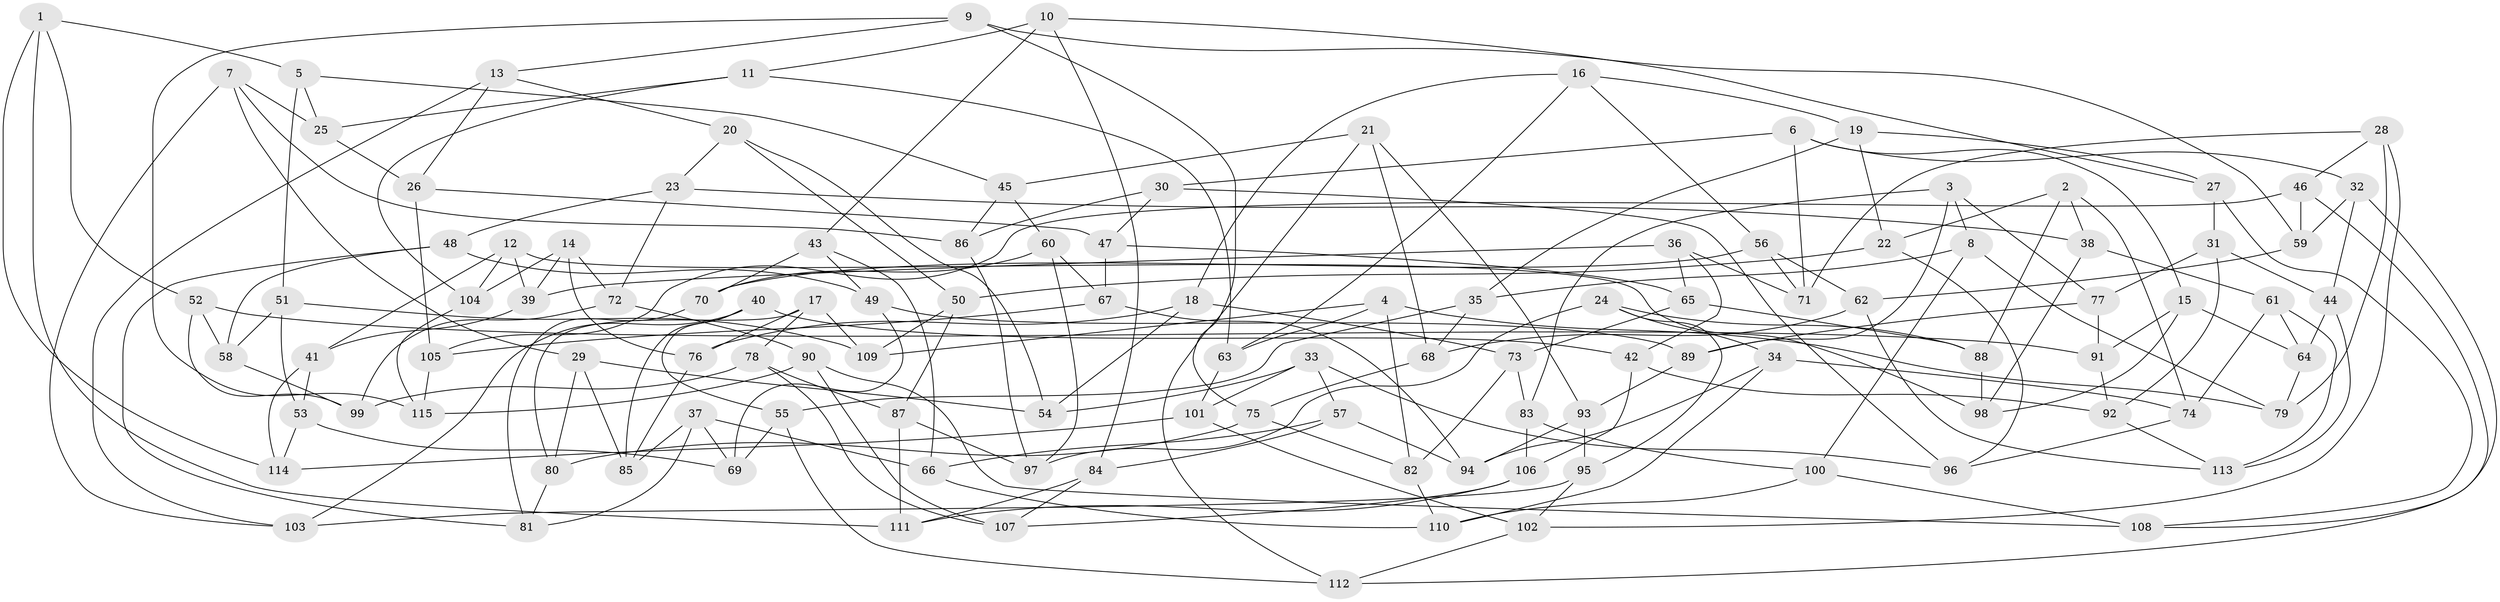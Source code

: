 // Generated by graph-tools (version 1.1) at 2025/58/03/09/25 04:58:01]
// undirected, 115 vertices, 230 edges
graph export_dot {
graph [start="1"]
  node [color=gray90,style=filled];
  1;
  2;
  3;
  4;
  5;
  6;
  7;
  8;
  9;
  10;
  11;
  12;
  13;
  14;
  15;
  16;
  17;
  18;
  19;
  20;
  21;
  22;
  23;
  24;
  25;
  26;
  27;
  28;
  29;
  30;
  31;
  32;
  33;
  34;
  35;
  36;
  37;
  38;
  39;
  40;
  41;
  42;
  43;
  44;
  45;
  46;
  47;
  48;
  49;
  50;
  51;
  52;
  53;
  54;
  55;
  56;
  57;
  58;
  59;
  60;
  61;
  62;
  63;
  64;
  65;
  66;
  67;
  68;
  69;
  70;
  71;
  72;
  73;
  74;
  75;
  76;
  77;
  78;
  79;
  80;
  81;
  82;
  83;
  84;
  85;
  86;
  87;
  88;
  89;
  90;
  91;
  92;
  93;
  94;
  95;
  96;
  97;
  98;
  99;
  100;
  101;
  102;
  103;
  104;
  105;
  106;
  107;
  108;
  109;
  110;
  111;
  112;
  113;
  114;
  115;
  1 -- 111;
  1 -- 52;
  1 -- 114;
  1 -- 5;
  2 -- 88;
  2 -- 74;
  2 -- 38;
  2 -- 22;
  3 -- 83;
  3 -- 8;
  3 -- 89;
  3 -- 77;
  4 -- 82;
  4 -- 63;
  4 -- 109;
  4 -- 79;
  5 -- 51;
  5 -- 45;
  5 -- 25;
  6 -- 30;
  6 -- 71;
  6 -- 15;
  6 -- 32;
  7 -- 86;
  7 -- 29;
  7 -- 25;
  7 -- 103;
  8 -- 35;
  8 -- 100;
  8 -- 79;
  9 -- 13;
  9 -- 115;
  9 -- 75;
  9 -- 59;
  10 -- 43;
  10 -- 11;
  10 -- 84;
  10 -- 27;
  11 -- 25;
  11 -- 104;
  11 -- 63;
  12 -- 41;
  12 -- 104;
  12 -- 98;
  12 -- 39;
  13 -- 20;
  13 -- 26;
  13 -- 103;
  14 -- 104;
  14 -- 72;
  14 -- 76;
  14 -- 39;
  15 -- 98;
  15 -- 64;
  15 -- 91;
  16 -- 56;
  16 -- 19;
  16 -- 18;
  16 -- 63;
  17 -- 109;
  17 -- 78;
  17 -- 80;
  17 -- 76;
  18 -- 54;
  18 -- 76;
  18 -- 73;
  19 -- 22;
  19 -- 27;
  19 -- 35;
  20 -- 23;
  20 -- 54;
  20 -- 50;
  21 -- 112;
  21 -- 93;
  21 -- 45;
  21 -- 68;
  22 -- 50;
  22 -- 96;
  23 -- 48;
  23 -- 72;
  23 -- 38;
  24 -- 88;
  24 -- 97;
  24 -- 95;
  24 -- 34;
  25 -- 26;
  26 -- 105;
  26 -- 47;
  27 -- 108;
  27 -- 31;
  28 -- 71;
  28 -- 102;
  28 -- 46;
  28 -- 79;
  29 -- 54;
  29 -- 85;
  29 -- 80;
  30 -- 96;
  30 -- 86;
  30 -- 47;
  31 -- 44;
  31 -- 77;
  31 -- 92;
  32 -- 108;
  32 -- 44;
  32 -- 59;
  33 -- 101;
  33 -- 96;
  33 -- 54;
  33 -- 57;
  34 -- 74;
  34 -- 94;
  34 -- 110;
  35 -- 68;
  35 -- 55;
  36 -- 39;
  36 -- 65;
  36 -- 42;
  36 -- 71;
  37 -- 66;
  37 -- 81;
  37 -- 69;
  37 -- 85;
  38 -- 98;
  38 -- 61;
  39 -- 41;
  40 -- 42;
  40 -- 55;
  40 -- 85;
  40 -- 103;
  41 -- 114;
  41 -- 53;
  42 -- 92;
  42 -- 106;
  43 -- 66;
  43 -- 49;
  43 -- 70;
  44 -- 64;
  44 -- 113;
  45 -- 60;
  45 -- 86;
  46 -- 59;
  46 -- 112;
  46 -- 105;
  47 -- 67;
  47 -- 65;
  48 -- 49;
  48 -- 81;
  48 -- 58;
  49 -- 89;
  49 -- 69;
  50 -- 109;
  50 -- 87;
  51 -- 109;
  51 -- 58;
  51 -- 53;
  52 -- 99;
  52 -- 91;
  52 -- 58;
  53 -- 114;
  53 -- 69;
  55 -- 69;
  55 -- 112;
  56 -- 71;
  56 -- 62;
  56 -- 70;
  57 -- 84;
  57 -- 94;
  57 -- 66;
  58 -- 99;
  59 -- 62;
  60 -- 70;
  60 -- 67;
  60 -- 97;
  61 -- 64;
  61 -- 74;
  61 -- 113;
  62 -- 68;
  62 -- 113;
  63 -- 101;
  64 -- 79;
  65 -- 88;
  65 -- 73;
  66 -- 110;
  67 -- 94;
  67 -- 105;
  68 -- 75;
  70 -- 81;
  72 -- 90;
  72 -- 99;
  73 -- 83;
  73 -- 82;
  74 -- 96;
  75 -- 80;
  75 -- 82;
  76 -- 85;
  77 -- 89;
  77 -- 91;
  78 -- 107;
  78 -- 99;
  78 -- 87;
  80 -- 81;
  82 -- 110;
  83 -- 106;
  83 -- 100;
  84 -- 111;
  84 -- 107;
  86 -- 97;
  87 -- 97;
  87 -- 111;
  88 -- 98;
  89 -- 93;
  90 -- 108;
  90 -- 115;
  90 -- 107;
  91 -- 92;
  92 -- 113;
  93 -- 94;
  93 -- 95;
  95 -- 103;
  95 -- 102;
  100 -- 108;
  100 -- 110;
  101 -- 114;
  101 -- 102;
  102 -- 112;
  104 -- 115;
  105 -- 115;
  106 -- 111;
  106 -- 107;
}
